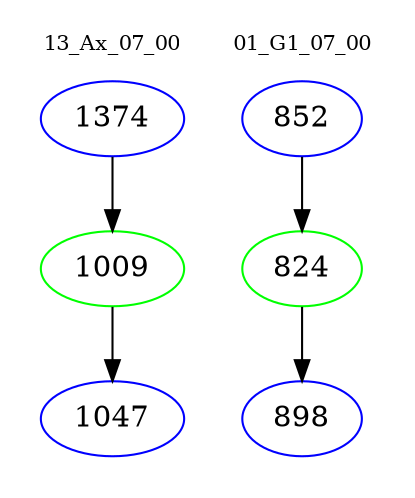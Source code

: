 digraph{
subgraph cluster_0 {
color = white
label = "13_Ax_07_00";
fontsize=10;
T0_1374 [label="1374", color="blue"]
T0_1374 -> T0_1009 [color="black"]
T0_1009 [label="1009", color="green"]
T0_1009 -> T0_1047 [color="black"]
T0_1047 [label="1047", color="blue"]
}
subgraph cluster_1 {
color = white
label = "01_G1_07_00";
fontsize=10;
T1_852 [label="852", color="blue"]
T1_852 -> T1_824 [color="black"]
T1_824 [label="824", color="green"]
T1_824 -> T1_898 [color="black"]
T1_898 [label="898", color="blue"]
}
}
